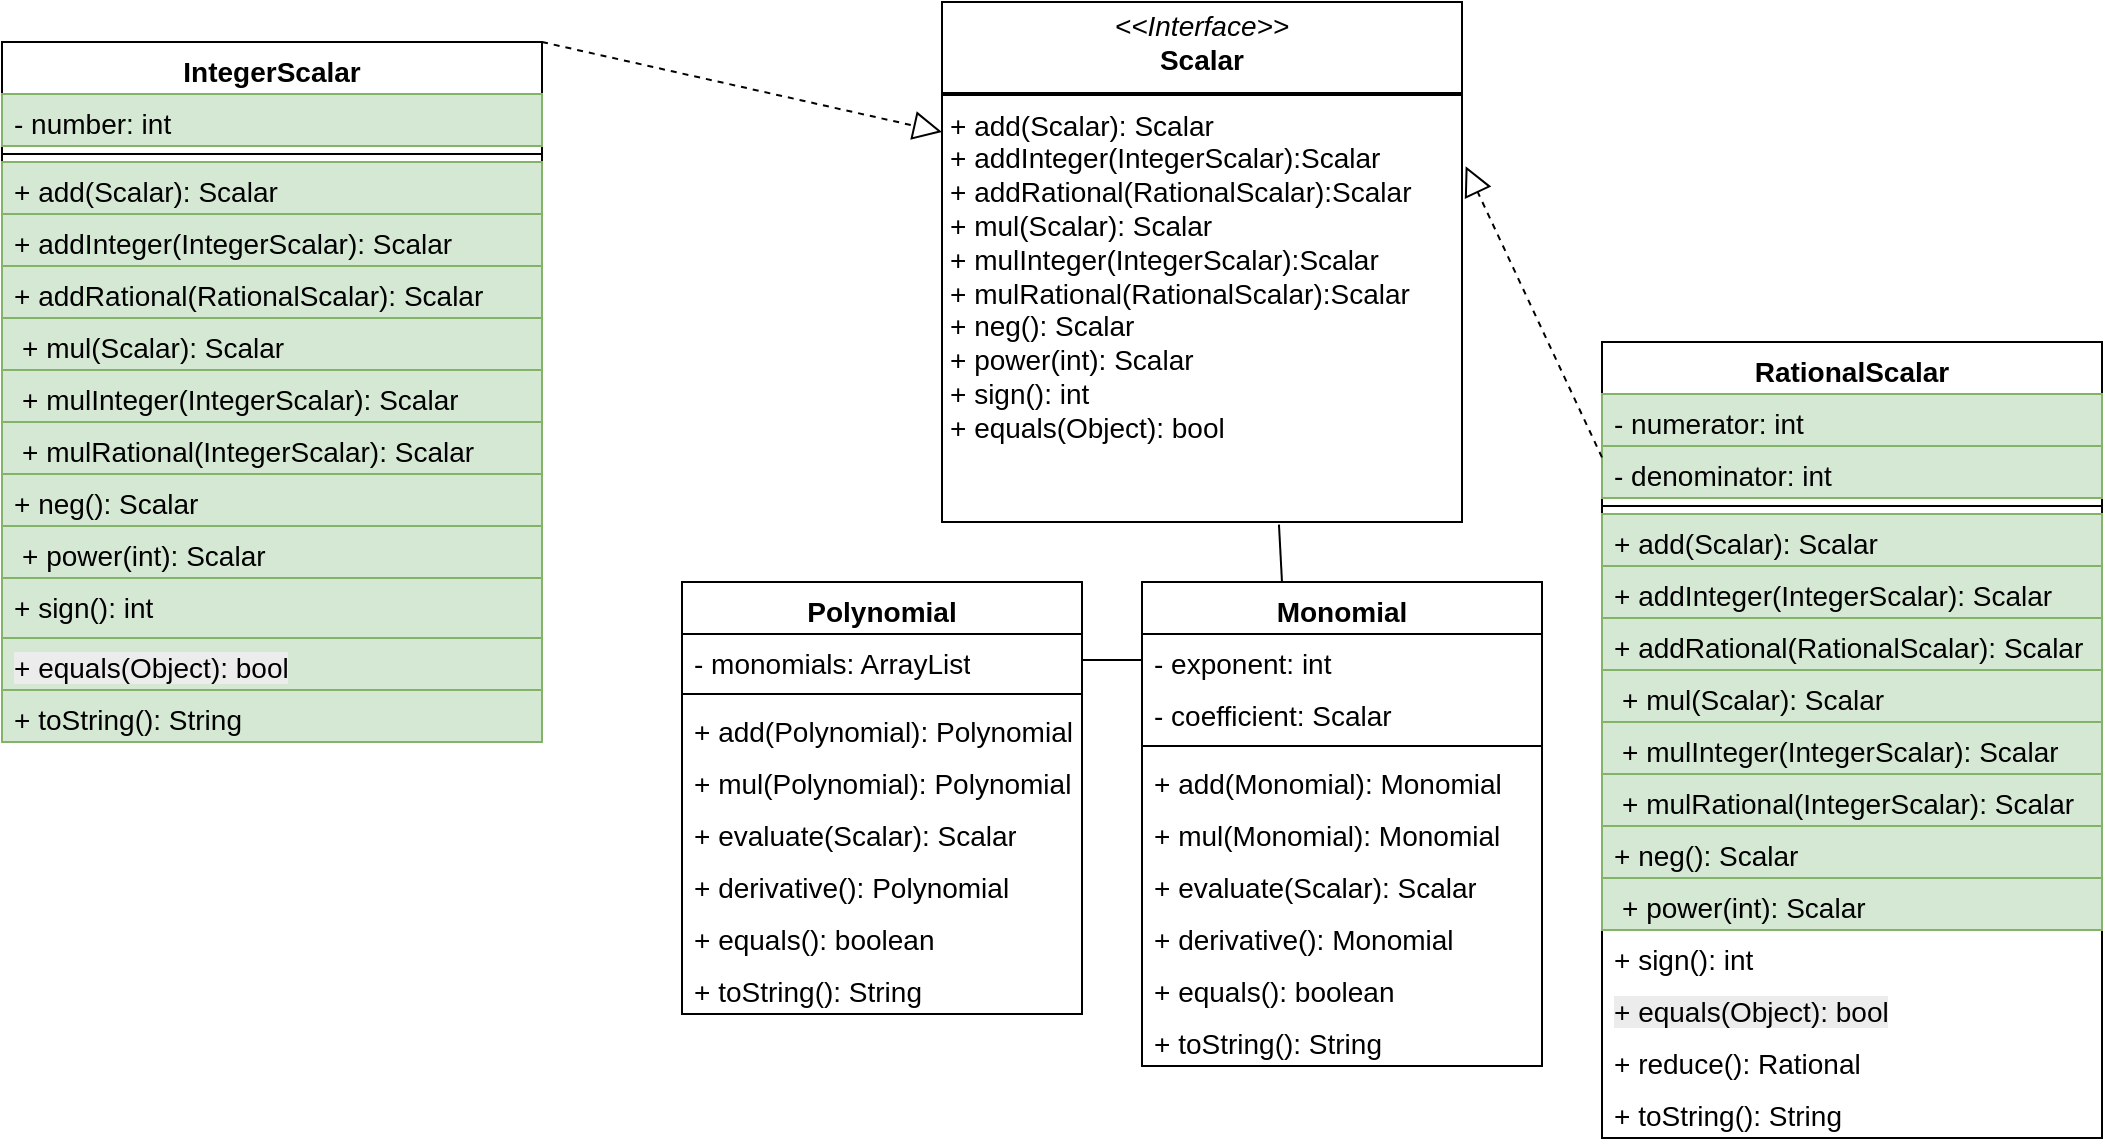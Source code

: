 <mxfile version="26.2.12">
  <diagram name="Page-1" id="jjzDqenpB4wy_xh7l3lC">
    <mxGraphModel dx="1087" dy="796" grid="1" gridSize="10" guides="1" tooltips="1" connect="1" arrows="1" fold="1" page="1" pageScale="1" pageWidth="4000" pageHeight="4000" math="0" shadow="0">
      <root>
        <mxCell id="0" />
        <mxCell id="1" parent="0" />
        <mxCell id="mpg2LEnSXrtHUy58o5c5-1" value="Polynomial" style="swimlane;fontStyle=1;align=center;verticalAlign=top;childLayout=stackLayout;horizontal=1;startSize=26;horizontalStack=0;resizeParent=1;resizeParentMax=0;resizeLast=0;collapsible=1;marginBottom=0;whiteSpace=wrap;html=1;fontSize=14;" parent="1" vertex="1">
          <mxGeometry x="420" y="560" width="200" height="216" as="geometry" />
        </mxCell>
        <mxCell id="mpg2LEnSXrtHUy58o5c5-2" value="- monomials: ArrayList" style="text;strokeColor=none;fillColor=none;align=left;verticalAlign=top;spacingLeft=4;spacingRight=4;overflow=hidden;rotatable=0;points=[[0,0.5],[1,0.5]];portConstraint=eastwest;whiteSpace=wrap;html=1;fontSize=14;" parent="mpg2LEnSXrtHUy58o5c5-1" vertex="1">
          <mxGeometry y="26" width="200" height="26" as="geometry" />
        </mxCell>
        <mxCell id="mpg2LEnSXrtHUy58o5c5-3" value="" style="line;strokeWidth=1;fillColor=none;align=left;verticalAlign=middle;spacingTop=-1;spacingLeft=3;spacingRight=3;rotatable=0;labelPosition=right;points=[];portConstraint=eastwest;strokeColor=inherit;" parent="mpg2LEnSXrtHUy58o5c5-1" vertex="1">
          <mxGeometry y="52" width="200" height="8" as="geometry" />
        </mxCell>
        <mxCell id="mpg2LEnSXrtHUy58o5c5-4" value="+ add(Polynomial): Polynomial" style="text;strokeColor=none;fillColor=none;align=left;verticalAlign=top;spacingLeft=4;spacingRight=4;overflow=hidden;rotatable=0;points=[[0,0.5],[1,0.5]];portConstraint=eastwest;whiteSpace=wrap;html=1;fontSize=14;" parent="mpg2LEnSXrtHUy58o5c5-1" vertex="1">
          <mxGeometry y="60" width="200" height="26" as="geometry" />
        </mxCell>
        <mxCell id="mpg2LEnSXrtHUy58o5c5-20" value="+ mul(Polynomial): Polynomial" style="text;strokeColor=none;fillColor=none;align=left;verticalAlign=top;spacingLeft=4;spacingRight=4;overflow=hidden;rotatable=0;points=[[0,0.5],[1,0.5]];portConstraint=eastwest;whiteSpace=wrap;html=1;fontSize=14;" parent="mpg2LEnSXrtHUy58o5c5-1" vertex="1">
          <mxGeometry y="86" width="200" height="26" as="geometry" />
        </mxCell>
        <mxCell id="mpg2LEnSXrtHUy58o5c5-21" value="+ evaluate(Scalar): Scalar" style="text;strokeColor=none;fillColor=none;align=left;verticalAlign=top;spacingLeft=4;spacingRight=4;overflow=hidden;rotatable=0;points=[[0,0.5],[1,0.5]];portConstraint=eastwest;whiteSpace=wrap;html=1;fontSize=14;" parent="mpg2LEnSXrtHUy58o5c5-1" vertex="1">
          <mxGeometry y="112" width="200" height="26" as="geometry" />
        </mxCell>
        <mxCell id="mpg2LEnSXrtHUy58o5c5-22" value="+ derivative(): Polynomial" style="text;strokeColor=none;fillColor=none;align=left;verticalAlign=top;spacingLeft=4;spacingRight=4;overflow=hidden;rotatable=0;points=[[0,0.5],[1,0.5]];portConstraint=eastwest;whiteSpace=wrap;html=1;fontSize=14;" parent="mpg2LEnSXrtHUy58o5c5-1" vertex="1">
          <mxGeometry y="138" width="200" height="26" as="geometry" />
        </mxCell>
        <mxCell id="mpg2LEnSXrtHUy58o5c5-23" value="+ equals(): boolean" style="text;strokeColor=none;fillColor=none;align=left;verticalAlign=top;spacingLeft=4;spacingRight=4;overflow=hidden;rotatable=0;points=[[0,0.5],[1,0.5]];portConstraint=eastwest;whiteSpace=wrap;html=1;fontSize=14;" parent="mpg2LEnSXrtHUy58o5c5-1" vertex="1">
          <mxGeometry y="164" width="200" height="26" as="geometry" />
        </mxCell>
        <mxCell id="mpg2LEnSXrtHUy58o5c5-24" value="+ toString(): String" style="text;strokeColor=none;fillColor=none;align=left;verticalAlign=top;spacingLeft=4;spacingRight=4;overflow=hidden;rotatable=0;points=[[0,0.5],[1,0.5]];portConstraint=eastwest;whiteSpace=wrap;html=1;fontSize=14;" parent="mpg2LEnSXrtHUy58o5c5-1" vertex="1">
          <mxGeometry y="190" width="200" height="26" as="geometry" />
        </mxCell>
        <mxCell id="mpg2LEnSXrtHUy58o5c5-5" value="Monomial" style="swimlane;fontStyle=1;align=center;verticalAlign=top;childLayout=stackLayout;horizontal=1;startSize=26;horizontalStack=0;resizeParent=1;resizeParentMax=0;resizeLast=0;collapsible=1;marginBottom=0;whiteSpace=wrap;html=1;fontSize=14;" parent="1" vertex="1">
          <mxGeometry x="650" y="560" width="200" height="242" as="geometry" />
        </mxCell>
        <mxCell id="mpg2LEnSXrtHUy58o5c5-6" value="- exponent: int" style="text;strokeColor=none;fillColor=none;align=left;verticalAlign=top;spacingLeft=4;spacingRight=4;overflow=hidden;rotatable=0;points=[[0,0.5],[1,0.5]];portConstraint=eastwest;whiteSpace=wrap;html=1;fontSize=14;" parent="mpg2LEnSXrtHUy58o5c5-5" vertex="1">
          <mxGeometry y="26" width="200" height="26" as="geometry" />
        </mxCell>
        <mxCell id="mpg2LEnSXrtHUy58o5c5-25" value="- coefficient: Scalar" style="text;strokeColor=none;fillColor=none;align=left;verticalAlign=top;spacingLeft=4;spacingRight=4;overflow=hidden;rotatable=0;points=[[0,0.5],[1,0.5]];portConstraint=eastwest;whiteSpace=wrap;html=1;fontSize=14;" parent="mpg2LEnSXrtHUy58o5c5-5" vertex="1">
          <mxGeometry y="52" width="200" height="26" as="geometry" />
        </mxCell>
        <mxCell id="mpg2LEnSXrtHUy58o5c5-7" value="" style="line;strokeWidth=1;fillColor=none;align=left;verticalAlign=middle;spacingTop=-1;spacingLeft=3;spacingRight=3;rotatable=0;labelPosition=right;points=[];portConstraint=eastwest;strokeColor=inherit;" parent="mpg2LEnSXrtHUy58o5c5-5" vertex="1">
          <mxGeometry y="78" width="200" height="8" as="geometry" />
        </mxCell>
        <mxCell id="mpg2LEnSXrtHUy58o5c5-8" value="+ add(Monomial): Monomial" style="text;strokeColor=none;fillColor=none;align=left;verticalAlign=top;spacingLeft=4;spacingRight=4;overflow=hidden;rotatable=0;points=[[0,0.5],[1,0.5]];portConstraint=eastwest;whiteSpace=wrap;html=1;fontSize=14;" parent="mpg2LEnSXrtHUy58o5c5-5" vertex="1">
          <mxGeometry y="86" width="200" height="26" as="geometry" />
        </mxCell>
        <mxCell id="mpg2LEnSXrtHUy58o5c5-26" value="+ mul(Monomial): Monomial" style="text;strokeColor=none;fillColor=none;align=left;verticalAlign=top;spacingLeft=4;spacingRight=4;overflow=hidden;rotatable=0;points=[[0,0.5],[1,0.5]];portConstraint=eastwest;whiteSpace=wrap;html=1;fontSize=14;" parent="mpg2LEnSXrtHUy58o5c5-5" vertex="1">
          <mxGeometry y="112" width="200" height="26" as="geometry" />
        </mxCell>
        <mxCell id="mpg2LEnSXrtHUy58o5c5-27" value="+ evaluate(Scalar): Scalar" style="text;strokeColor=none;fillColor=none;align=left;verticalAlign=top;spacingLeft=4;spacingRight=4;overflow=hidden;rotatable=0;points=[[0,0.5],[1,0.5]];portConstraint=eastwest;whiteSpace=wrap;html=1;fontSize=14;" parent="mpg2LEnSXrtHUy58o5c5-5" vertex="1">
          <mxGeometry y="138" width="200" height="26" as="geometry" />
        </mxCell>
        <mxCell id="mpg2LEnSXrtHUy58o5c5-28" value="+ derivative(): Monomial" style="text;strokeColor=none;fillColor=none;align=left;verticalAlign=top;spacingLeft=4;spacingRight=4;overflow=hidden;rotatable=0;points=[[0,0.5],[1,0.5]];portConstraint=eastwest;whiteSpace=wrap;html=1;fontSize=14;" parent="mpg2LEnSXrtHUy58o5c5-5" vertex="1">
          <mxGeometry y="164" width="200" height="26" as="geometry" />
        </mxCell>
        <mxCell id="mpg2LEnSXrtHUy58o5c5-29" value="+ equals(): boolean" style="text;strokeColor=none;fillColor=none;align=left;verticalAlign=top;spacingLeft=4;spacingRight=4;overflow=hidden;rotatable=0;points=[[0,0.5],[1,0.5]];portConstraint=eastwest;whiteSpace=wrap;html=1;fontSize=14;" parent="mpg2LEnSXrtHUy58o5c5-5" vertex="1">
          <mxGeometry y="190" width="200" height="26" as="geometry" />
        </mxCell>
        <mxCell id="mpg2LEnSXrtHUy58o5c5-30" value="+ toString(): String" style="text;strokeColor=none;fillColor=none;align=left;verticalAlign=top;spacingLeft=4;spacingRight=4;overflow=hidden;rotatable=0;points=[[0,0.5],[1,0.5]];portConstraint=eastwest;whiteSpace=wrap;html=1;fontSize=14;" parent="mpg2LEnSXrtHUy58o5c5-5" vertex="1">
          <mxGeometry y="216" width="200" height="26" as="geometry" />
        </mxCell>
        <mxCell id="mpg2LEnSXrtHUy58o5c5-13" value="IntegerScalar" style="swimlane;fontStyle=1;align=center;verticalAlign=top;childLayout=stackLayout;horizontal=1;startSize=26;horizontalStack=0;resizeParent=1;resizeParentMax=0;resizeLast=0;collapsible=1;marginBottom=0;whiteSpace=wrap;html=1;fontSize=14;" parent="1" vertex="1">
          <mxGeometry x="80" y="290" width="270" height="350" as="geometry" />
        </mxCell>
        <mxCell id="mpg2LEnSXrtHUy58o5c5-14" value="- number: int" style="text;strokeColor=#82b366;fillColor=#d5e8d4;align=left;verticalAlign=top;spacingLeft=4;spacingRight=4;overflow=hidden;rotatable=0;points=[[0,0.5],[1,0.5]];portConstraint=eastwest;whiteSpace=wrap;html=1;fontSize=14;" parent="mpg2LEnSXrtHUy58o5c5-13" vertex="1">
          <mxGeometry y="26" width="270" height="26" as="geometry" />
        </mxCell>
        <mxCell id="mpg2LEnSXrtHUy58o5c5-15" value="" style="line;strokeWidth=1;fillColor=none;align=left;verticalAlign=middle;spacingTop=-1;spacingLeft=3;spacingRight=3;rotatable=0;labelPosition=right;points=[];portConstraint=eastwest;strokeColor=inherit;" parent="mpg2LEnSXrtHUy58o5c5-13" vertex="1">
          <mxGeometry y="52" width="270" height="8" as="geometry" />
        </mxCell>
        <mxCell id="mpg2LEnSXrtHUy58o5c5-16" value="&lt;span&gt;+ add(Scalar): Scalar&lt;/span&gt;" style="text;strokeColor=#82b366;fillColor=#d5e8d4;align=left;verticalAlign=top;spacingLeft=4;spacingRight=4;overflow=hidden;rotatable=0;points=[[0,0.5],[1,0.5]];portConstraint=eastwest;whiteSpace=wrap;html=1;fontSize=14;" parent="mpg2LEnSXrtHUy58o5c5-13" vertex="1">
          <mxGeometry y="60" width="270" height="26" as="geometry" />
        </mxCell>
        <mxCell id="zRy-N-xJ3WwXSASFj-G--4" value="&lt;span&gt;+ addInteger(IntegerScalar): Scalar&lt;/span&gt;" style="text;strokeColor=#82b366;fillColor=#d5e8d4;align=left;verticalAlign=top;spacingLeft=4;spacingRight=4;overflow=hidden;rotatable=0;points=[[0,0.5],[1,0.5]];portConstraint=eastwest;whiteSpace=wrap;html=1;fontSize=14;" vertex="1" parent="mpg2LEnSXrtHUy58o5c5-13">
          <mxGeometry y="86" width="270" height="26" as="geometry" />
        </mxCell>
        <mxCell id="zRy-N-xJ3WwXSASFj-G--3" value="&lt;span&gt;+ addRational(RationalScalar): Scalar&lt;/span&gt;" style="text;strokeColor=#82b366;fillColor=#d5e8d4;align=left;verticalAlign=top;spacingLeft=4;spacingRight=4;overflow=hidden;rotatable=0;points=[[0,0.5],[1,0.5]];portConstraint=eastwest;whiteSpace=wrap;html=1;fontSize=14;" vertex="1" parent="mpg2LEnSXrtHUy58o5c5-13">
          <mxGeometry y="112" width="270" height="26" as="geometry" />
        </mxCell>
        <mxCell id="mpg2LEnSXrtHUy58o5c5-61" value="&lt;p style=&quot;margin: 0px 0px 0px 4px;&quot;&gt;+ mul(Scalar): Scalar&lt;/p&gt;&lt;div&gt;&lt;br&gt;&lt;/div&gt;" style="text;strokeColor=#82b366;fillColor=#d5e8d4;align=left;verticalAlign=top;spacingLeft=4;spacingRight=4;overflow=hidden;rotatable=0;points=[[0,0.5],[1,0.5]];portConstraint=eastwest;whiteSpace=wrap;html=1;fontSize=14;" parent="mpg2LEnSXrtHUy58o5c5-13" vertex="1">
          <mxGeometry y="138" width="270" height="26" as="geometry" />
        </mxCell>
        <mxCell id="zRy-N-xJ3WwXSASFj-G--9" value="&lt;p style=&quot;margin: 0px 0px 0px 4px;&quot;&gt;+ mulInteger(IntegerScalar): Scalar&lt;/p&gt;" style="text;strokeColor=#82b366;fillColor=#d5e8d4;align=left;verticalAlign=top;spacingLeft=4;spacingRight=4;overflow=hidden;rotatable=0;points=[[0,0.5],[1,0.5]];portConstraint=eastwest;whiteSpace=wrap;html=1;fontSize=14;" vertex="1" parent="mpg2LEnSXrtHUy58o5c5-13">
          <mxGeometry y="164" width="270" height="26" as="geometry" />
        </mxCell>
        <mxCell id="zRy-N-xJ3WwXSASFj-G--8" value="&lt;p style=&quot;margin: 0px 0px 0px 4px;&quot;&gt;+ mulRational(IntegerScalar): Scalar&lt;/p&gt;" style="text;strokeColor=#82b366;fillColor=#d5e8d4;align=left;verticalAlign=top;spacingLeft=4;spacingRight=4;overflow=hidden;rotatable=0;points=[[0,0.5],[1,0.5]];portConstraint=eastwest;whiteSpace=wrap;html=1;fontSize=14;" vertex="1" parent="mpg2LEnSXrtHUy58o5c5-13">
          <mxGeometry y="190" width="270" height="26" as="geometry" />
        </mxCell>
        <mxCell id="mpg2LEnSXrtHUy58o5c5-60" value="&lt;span&gt;+ neg(): Scalar&lt;/span&gt;" style="text;strokeColor=#82b366;fillColor=#d5e8d4;align=left;verticalAlign=top;spacingLeft=4;spacingRight=4;overflow=hidden;rotatable=0;points=[[0,0.5],[1,0.5]];portConstraint=eastwest;whiteSpace=wrap;html=1;fontSize=14;" parent="mpg2LEnSXrtHUy58o5c5-13" vertex="1">
          <mxGeometry y="216" width="270" height="26" as="geometry" />
        </mxCell>
        <mxCell id="mpg2LEnSXrtHUy58o5c5-59" value="&lt;p style=&quot;margin: 0px 0px 0px 4px;&quot;&gt;+ power(int): Scalar&lt;/p&gt;&lt;div&gt;&lt;br&gt;&lt;/div&gt;" style="text;strokeColor=#82b366;fillColor=#d5e8d4;align=left;verticalAlign=top;spacingLeft=4;spacingRight=4;overflow=hidden;rotatable=0;points=[[0,0.5],[1,0.5]];portConstraint=eastwest;whiteSpace=wrap;html=1;fontSize=14;" parent="mpg2LEnSXrtHUy58o5c5-13" vertex="1">
          <mxGeometry y="242" width="270" height="26" as="geometry" />
        </mxCell>
        <mxCell id="mpg2LEnSXrtHUy58o5c5-58" value="&lt;span&gt;+ sign(): int&lt;/span&gt;" style="text;strokeColor=#82b366;fillColor=#d5e8d4;align=left;verticalAlign=top;spacingLeft=4;spacingRight=4;overflow=hidden;rotatable=0;points=[[0,0.5],[1,0.5]];portConstraint=eastwest;whiteSpace=wrap;html=1;fontSize=14;" parent="mpg2LEnSXrtHUy58o5c5-13" vertex="1">
          <mxGeometry y="268" width="270" height="30" as="geometry" />
        </mxCell>
        <mxCell id="mpg2LEnSXrtHUy58o5c5-57" value="&lt;span style=&quot;color: rgb(0, 0, 0); font-family: Helvetica; font-style: normal; font-variant-ligatures: normal; font-variant-caps: normal; font-weight: 400; letter-spacing: normal; orphans: 2; text-align: left; text-indent: 0px; text-transform: none; widows: 2; word-spacing: 0px; -webkit-text-stroke-width: 0px; white-space: normal; background-color: rgb(236, 236, 236); text-decoration-thickness: initial; text-decoration-style: initial; text-decoration-color: initial; float: none; display: inline !important;&quot;&gt;+ equals(Object): bool&lt;/span&gt;" style="text;strokeColor=#82b366;fillColor=#d5e8d4;align=left;verticalAlign=top;spacingLeft=4;spacingRight=4;overflow=hidden;rotatable=0;points=[[0,0.5],[1,0.5]];portConstraint=eastwest;whiteSpace=wrap;html=1;fontSize=14;" parent="mpg2LEnSXrtHUy58o5c5-13" vertex="1">
          <mxGeometry y="298" width="270" height="26" as="geometry" />
        </mxCell>
        <mxCell id="mpg2LEnSXrtHUy58o5c5-56" value="+ toString(): String" style="text;strokeColor=#82b366;fillColor=#d5e8d4;align=left;verticalAlign=top;spacingLeft=4;spacingRight=4;overflow=hidden;rotatable=0;points=[[0,0.5],[1,0.5]];portConstraint=eastwest;whiteSpace=wrap;html=1;fontSize=14;" parent="mpg2LEnSXrtHUy58o5c5-13" vertex="1">
          <mxGeometry y="324" width="270" height="26" as="geometry" />
        </mxCell>
        <mxCell id="mpg2LEnSXrtHUy58o5c5-18" value="&lt;p style=&quot;margin:0px;margin-top:4px;text-align:center;&quot;&gt;&lt;i&gt;&amp;lt;&amp;lt;Interface&amp;gt;&amp;gt;&lt;/i&gt;&lt;br&gt;&lt;b&gt;Scalar&lt;/b&gt;&lt;/p&gt;&lt;hr style=&quot;border-style:solid;&quot;&gt;&lt;p style=&quot;margin:0px;margin-left:4px;&quot;&gt;&lt;/p&gt;&lt;p style=&quot;margin:0px;margin-left:4px;&quot;&gt;+ add(Scalar): Scalar&lt;/p&gt;&lt;p style=&quot;margin:0px;margin-left:4px;&quot;&gt;+ addInteger(IntegerScalar):Scalar&lt;/p&gt;&lt;p style=&quot;margin:0px;margin-left:4px;&quot;&gt;+ addRational(RationalScalar):Scalar&lt;br&gt;+ mul(Scalar): Scalar&lt;/p&gt;&lt;p style=&quot;margin: 0px 0px 0px 4px;&quot;&gt;+ mulInteger(IntegerScalar):Scalar&lt;/p&gt;&lt;p style=&quot;margin: 0px 0px 0px 4px;&quot;&gt;+&lt;span style=&quot;background-color: transparent; color: light-dark(rgb(0, 0, 0), rgb(255, 255, 255));&quot;&gt;&amp;nbsp;mulRational(RationalScalar):Scalar&lt;/span&gt;&lt;/p&gt;&lt;p style=&quot;margin:0px;margin-left:4px;&quot;&gt;+ neg(): Scalar&lt;br&gt;+ power(int): Scalar&lt;/p&gt;&lt;p style=&quot;margin:0px;margin-left:4px;&quot;&gt;+ sign(): int&lt;br&gt;+ equals(Object): bool&lt;/p&gt;" style="verticalAlign=top;align=left;overflow=fill;html=1;whiteSpace=wrap;fontSize=14;" parent="1" vertex="1">
          <mxGeometry x="550" y="270" width="260" height="260" as="geometry" />
        </mxCell>
        <mxCell id="mpg2LEnSXrtHUy58o5c5-35" value="RationalScalar" style="swimlane;fontStyle=1;align=center;verticalAlign=top;childLayout=stackLayout;horizontal=1;startSize=26;horizontalStack=0;resizeParent=1;resizeParentMax=0;resizeLast=0;collapsible=1;marginBottom=0;whiteSpace=wrap;html=1;fontSize=14;" parent="1" vertex="1">
          <mxGeometry x="880" y="440" width="250" height="398" as="geometry" />
        </mxCell>
        <mxCell id="mpg2LEnSXrtHUy58o5c5-36" value="- numerator: int" style="text;strokeColor=#82b366;fillColor=#d5e8d4;align=left;verticalAlign=top;spacingLeft=4;spacingRight=4;overflow=hidden;rotatable=0;points=[[0,0.5],[1,0.5]];portConstraint=eastwest;whiteSpace=wrap;html=1;fontSize=14;" parent="mpg2LEnSXrtHUy58o5c5-35" vertex="1">
          <mxGeometry y="26" width="250" height="26" as="geometry" />
        </mxCell>
        <mxCell id="mpg2LEnSXrtHUy58o5c5-39" value="- denominator: int" style="text;strokeColor=#82b366;fillColor=#d5e8d4;align=left;verticalAlign=top;spacingLeft=4;spacingRight=4;overflow=hidden;rotatable=0;points=[[0,0.5],[1,0.5]];portConstraint=eastwest;whiteSpace=wrap;html=1;fontSize=14;" parent="mpg2LEnSXrtHUy58o5c5-35" vertex="1">
          <mxGeometry y="52" width="250" height="26" as="geometry" />
        </mxCell>
        <mxCell id="mpg2LEnSXrtHUy58o5c5-37" value="" style="line;strokeWidth=1;fillColor=none;align=left;verticalAlign=middle;spacingTop=-1;spacingLeft=3;spacingRight=3;rotatable=0;labelPosition=right;points=[];portConstraint=eastwest;strokeColor=inherit;" parent="mpg2LEnSXrtHUy58o5c5-35" vertex="1">
          <mxGeometry y="78" width="250" height="8" as="geometry" />
        </mxCell>
        <mxCell id="mpg2LEnSXrtHUy58o5c5-38" value="&lt;span&gt;+ add(Scalar): Scalar&lt;/span&gt;" style="text;strokeColor=#82b366;fillColor=#d5e8d4;align=left;verticalAlign=top;spacingLeft=4;spacingRight=4;overflow=hidden;rotatable=0;points=[[0,0.5],[1,0.5]];portConstraint=eastwest;whiteSpace=wrap;html=1;fontSize=14;" parent="mpg2LEnSXrtHUy58o5c5-35" vertex="1">
          <mxGeometry y="86" width="250" height="26" as="geometry" />
        </mxCell>
        <mxCell id="zRy-N-xJ3WwXSASFj-G--14" value="+ addInteger(IntegerScalar): Scalar" style="text;strokeColor=#82b366;fillColor=#d5e8d4;align=left;verticalAlign=top;spacingLeft=4;spacingRight=4;overflow=hidden;rotatable=0;points=[[0,0.5],[1,0.5]];portConstraint=eastwest;whiteSpace=wrap;html=1;fontSize=14;" vertex="1" parent="mpg2LEnSXrtHUy58o5c5-35">
          <mxGeometry y="112" width="250" height="26" as="geometry" />
        </mxCell>
        <mxCell id="zRy-N-xJ3WwXSASFj-G--17" value="+ addRational(RationalScalar): Scalar" style="text;strokeColor=#82b366;fillColor=#d5e8d4;align=left;verticalAlign=top;spacingLeft=4;spacingRight=4;overflow=hidden;rotatable=0;points=[[0,0.5],[1,0.5]];portConstraint=eastwest;whiteSpace=wrap;html=1;fontSize=14;" vertex="1" parent="mpg2LEnSXrtHUy58o5c5-35">
          <mxGeometry y="138" width="250" height="26" as="geometry" />
        </mxCell>
        <mxCell id="mpg2LEnSXrtHUy58o5c5-55" value="&lt;p style=&quot;margin: 0px 0px 0px 4px;&quot;&gt;+ mul(Scalar): Scalar&lt;/p&gt;&lt;div&gt;&lt;br&gt;&lt;/div&gt;" style="text;strokeColor=#82b366;fillColor=#d5e8d4;align=left;verticalAlign=top;spacingLeft=4;spacingRight=4;overflow=hidden;rotatable=0;points=[[0,0.5],[1,0.5]];portConstraint=eastwest;whiteSpace=wrap;html=1;fontSize=14;" parent="mpg2LEnSXrtHUy58o5c5-35" vertex="1">
          <mxGeometry y="164" width="250" height="26" as="geometry" />
        </mxCell>
        <mxCell id="zRy-N-xJ3WwXSASFj-G--15" value="&lt;p style=&quot;margin: 0px 0px 0px 4px;&quot;&gt;+ mulInteger(IntegerScalar): Scalar&lt;/p&gt;" style="text;strokeColor=#82b366;fillColor=#d5e8d4;align=left;verticalAlign=top;spacingLeft=4;spacingRight=4;overflow=hidden;rotatable=0;points=[[0,0.5],[1,0.5]];portConstraint=eastwest;whiteSpace=wrap;html=1;fontSize=14;" vertex="1" parent="mpg2LEnSXrtHUy58o5c5-35">
          <mxGeometry y="190" width="250" height="26" as="geometry" />
        </mxCell>
        <mxCell id="zRy-N-xJ3WwXSASFj-G--16" value="&lt;p style=&quot;margin: 0px 0px 0px 4px;&quot;&gt;+ mulRational(IntegerScalar): Scalar&lt;/p&gt;" style="text;strokeColor=#82b366;fillColor=#d5e8d4;align=left;verticalAlign=top;spacingLeft=4;spacingRight=4;overflow=hidden;rotatable=0;points=[[0,0.5],[1,0.5]];portConstraint=eastwest;whiteSpace=wrap;html=1;fontSize=14;" vertex="1" parent="mpg2LEnSXrtHUy58o5c5-35">
          <mxGeometry y="216" width="250" height="26" as="geometry" />
        </mxCell>
        <mxCell id="mpg2LEnSXrtHUy58o5c5-54" value="&lt;span&gt;+ neg(): Scalar&lt;/span&gt;" style="text;strokeColor=#82b366;fillColor=#d5e8d4;align=left;verticalAlign=top;spacingLeft=4;spacingRight=4;overflow=hidden;rotatable=0;points=[[0,0.5],[1,0.5]];portConstraint=eastwest;whiteSpace=wrap;html=1;fontSize=14;" parent="mpg2LEnSXrtHUy58o5c5-35" vertex="1">
          <mxGeometry y="242" width="250" height="26" as="geometry" />
        </mxCell>
        <mxCell id="mpg2LEnSXrtHUy58o5c5-53" value="&lt;p style=&quot;margin: 0px 0px 0px 4px;&quot;&gt;+ power(int): Scalar&lt;/p&gt;&lt;div&gt;&lt;br&gt;&lt;/div&gt;" style="text;strokeColor=#82b366;fillColor=#d5e8d4;align=left;verticalAlign=top;spacingLeft=4;spacingRight=4;overflow=hidden;rotatable=0;points=[[0,0.5],[1,0.5]];portConstraint=eastwest;whiteSpace=wrap;html=1;fontSize=14;" parent="mpg2LEnSXrtHUy58o5c5-35" vertex="1">
          <mxGeometry y="268" width="250" height="26" as="geometry" />
        </mxCell>
        <mxCell id="mpg2LEnSXrtHUy58o5c5-52" value="&lt;span&gt;+ sign(): int&lt;/span&gt;" style="text;strokeColor=none;fillColor=none;align=left;verticalAlign=top;spacingLeft=4;spacingRight=4;overflow=hidden;rotatable=0;points=[[0,0.5],[1,0.5]];portConstraint=eastwest;whiteSpace=wrap;html=1;fontSize=14;" parent="mpg2LEnSXrtHUy58o5c5-35" vertex="1">
          <mxGeometry y="294" width="250" height="26" as="geometry" />
        </mxCell>
        <mxCell id="mpg2LEnSXrtHUy58o5c5-51" value="&lt;span style=&quot;color: rgb(0, 0, 0); font-family: Helvetica; font-style: normal; font-variant-ligatures: normal; font-variant-caps: normal; font-weight: 400; letter-spacing: normal; orphans: 2; text-align: left; text-indent: 0px; text-transform: none; widows: 2; word-spacing: 0px; -webkit-text-stroke-width: 0px; white-space: normal; background-color: rgb(236, 236, 236); text-decoration-thickness: initial; text-decoration-style: initial; text-decoration-color: initial; float: none; display: inline !important;&quot;&gt;+ equals(Object): bool&lt;/span&gt;" style="text;strokeColor=none;fillColor=none;align=left;verticalAlign=top;spacingLeft=4;spacingRight=4;overflow=hidden;rotatable=0;points=[[0,0.5],[1,0.5]];portConstraint=eastwest;whiteSpace=wrap;html=1;fontSize=14;" parent="mpg2LEnSXrtHUy58o5c5-35" vertex="1">
          <mxGeometry y="320" width="250" height="26" as="geometry" />
        </mxCell>
        <mxCell id="mpg2LEnSXrtHUy58o5c5-50" value="+ reduce(): Rational" style="text;strokeColor=none;fillColor=none;align=left;verticalAlign=top;spacingLeft=4;spacingRight=4;overflow=hidden;rotatable=0;points=[[0,0.5],[1,0.5]];portConstraint=eastwest;whiteSpace=wrap;html=1;fontSize=14;" parent="mpg2LEnSXrtHUy58o5c5-35" vertex="1">
          <mxGeometry y="346" width="250" height="26" as="geometry" />
        </mxCell>
        <mxCell id="mpg2LEnSXrtHUy58o5c5-40" value="+ toString(): String" style="text;strokeColor=none;fillColor=none;align=left;verticalAlign=top;spacingLeft=4;spacingRight=4;overflow=hidden;rotatable=0;points=[[0,0.5],[1,0.5]];portConstraint=eastwest;whiteSpace=wrap;html=1;fontSize=14;" parent="mpg2LEnSXrtHUy58o5c5-35" vertex="1">
          <mxGeometry y="372" width="250" height="26" as="geometry" />
        </mxCell>
        <mxCell id="mpg2LEnSXrtHUy58o5c5-41" value="" style="endArrow=block;dashed=1;endFill=0;endSize=12;html=1;rounded=0;entryX=0;entryY=0.25;entryDx=0;entryDy=0;exitX=1;exitY=0;exitDx=0;exitDy=0;" parent="1" source="mpg2LEnSXrtHUy58o5c5-13" target="mpg2LEnSXrtHUy58o5c5-18" edge="1">
          <mxGeometry width="160" relative="1" as="geometry">
            <mxPoint x="500" y="470" as="sourcePoint" />
            <mxPoint x="660" y="470" as="targetPoint" />
          </mxGeometry>
        </mxCell>
        <mxCell id="mpg2LEnSXrtHUy58o5c5-42" value="" style="endArrow=block;dashed=1;endFill=0;endSize=12;html=1;rounded=0;exitX=0;exitY=0.145;exitDx=0;exitDy=0;exitPerimeter=0;entryX=1.007;entryY=0.316;entryDx=0;entryDy=0;entryPerimeter=0;" parent="1" source="mpg2LEnSXrtHUy58o5c5-35" target="mpg2LEnSXrtHUy58o5c5-18" edge="1">
          <mxGeometry width="160" relative="1" as="geometry">
            <mxPoint x="640" y="570" as="sourcePoint" />
            <mxPoint x="800" y="570" as="targetPoint" />
          </mxGeometry>
        </mxCell>
        <mxCell id="zRy-N-xJ3WwXSASFj-G--22" value="" style="endArrow=none;html=1;rounded=0;fontSize=12;startSize=8;endSize=8;curved=1;entryX=0.648;entryY=1.005;entryDx=0;entryDy=0;entryPerimeter=0;" edge="1" parent="1" target="mpg2LEnSXrtHUy58o5c5-18">
          <mxGeometry width="50" height="50" relative="1" as="geometry">
            <mxPoint x="720" y="560" as="sourcePoint" />
            <mxPoint x="770" y="510" as="targetPoint" />
          </mxGeometry>
        </mxCell>
        <mxCell id="zRy-N-xJ3WwXSASFj-G--24" value="" style="endArrow=none;html=1;rounded=0;fontSize=12;startSize=8;endSize=8;curved=1;entryX=0;entryY=0.5;entryDx=0;entryDy=0;exitX=1;exitY=0.5;exitDx=0;exitDy=0;" edge="1" parent="1" source="mpg2LEnSXrtHUy58o5c5-2" target="mpg2LEnSXrtHUy58o5c5-6">
          <mxGeometry width="50" height="50" relative="1" as="geometry">
            <mxPoint x="600" y="550" as="sourcePoint" />
            <mxPoint x="650" y="500" as="targetPoint" />
          </mxGeometry>
        </mxCell>
      </root>
    </mxGraphModel>
  </diagram>
</mxfile>

